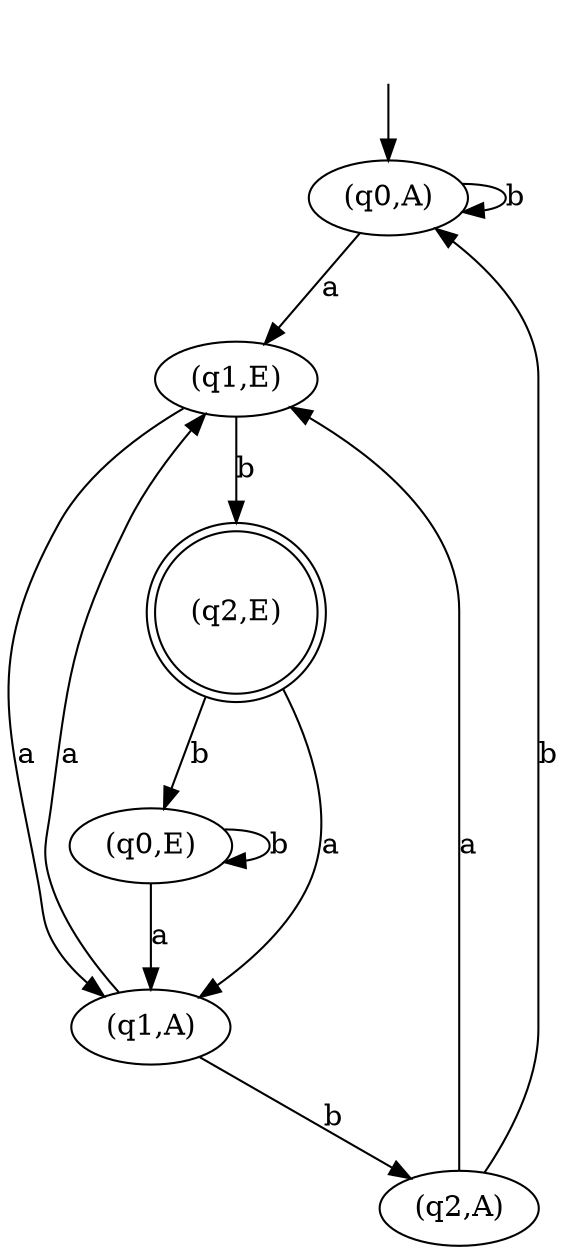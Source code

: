 digraph {
	"(q0,A)"
	"(q0,E)"
	"(q1,A)"
	"(q1,E)"
	"(q2,A)"
	"(q2,E)" [shape=doublecircle]
	_start [label="" shape=none]
	_start -> "(q0,A)"
	"(q0,A)" -> "(q1,E)" [label=a]
	"(q0,A)" -> "(q0,A)" [label=b]
	"(q0,E)" -> "(q1,A)" [label=a]
	"(q0,E)" -> "(q0,E)" [label=b]
	"(q1,A)" -> "(q1,E)" [label=a]
	"(q1,A)" -> "(q2,A)" [label=b]
	"(q1,E)" -> "(q1,A)" [label=a]
	"(q1,E)" -> "(q2,E)" [label=b]
	"(q2,A)" -> "(q1,E)" [label=a]
	"(q2,A)" -> "(q0,A)" [label=b]
	"(q2,E)" -> "(q1,A)" [label=a]
	"(q2,E)" -> "(q0,E)" [label=b]
}

